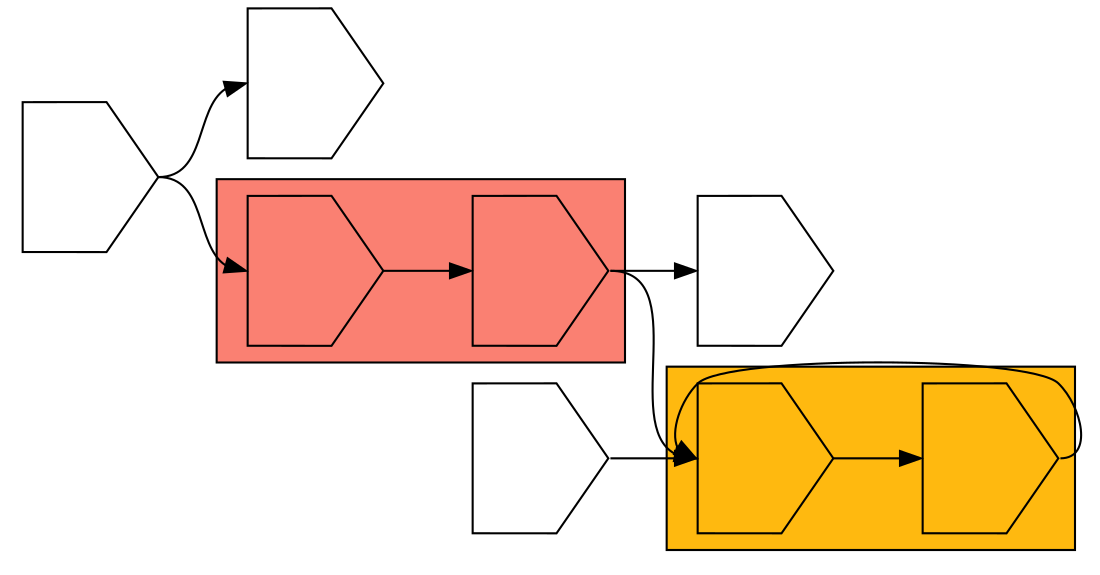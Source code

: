 digraph asm {
	rotate=90;
	edge [headport=n,tailport=s];
subgraph cluster_Y39_12167 {
	39 [label="",height=1,width=1,shape=invhouse];
	12167 [label="",height=1,width=1,shape=invhouse];
	style=filled;
	fillcolor=darkgoldenrod1;
}
subgraph cluster_C20968_15829 {
	20968 [label="",height=1,width=1,shape=invhouse];
	15829 [label="",height=1,width=1,shape=invhouse];
	style=filled;
	fillcolor=salmon;
}
	3702 [label="",height=1,width=1,shape=invhouse];
	6194 [label="",height=1,width=1,shape=invhouse];
	9225 [label="",height=1,width=1,shape=invhouse];
	19971 [label="",height=1,width=1,shape=invhouse];
	39 -> 12167
	12167 -> 39
	3702 -> 39
	15829 -> 39
	15829 -> 6194
	20968 -> 15829
	9225 -> 19971
	9225 -> 20968
}